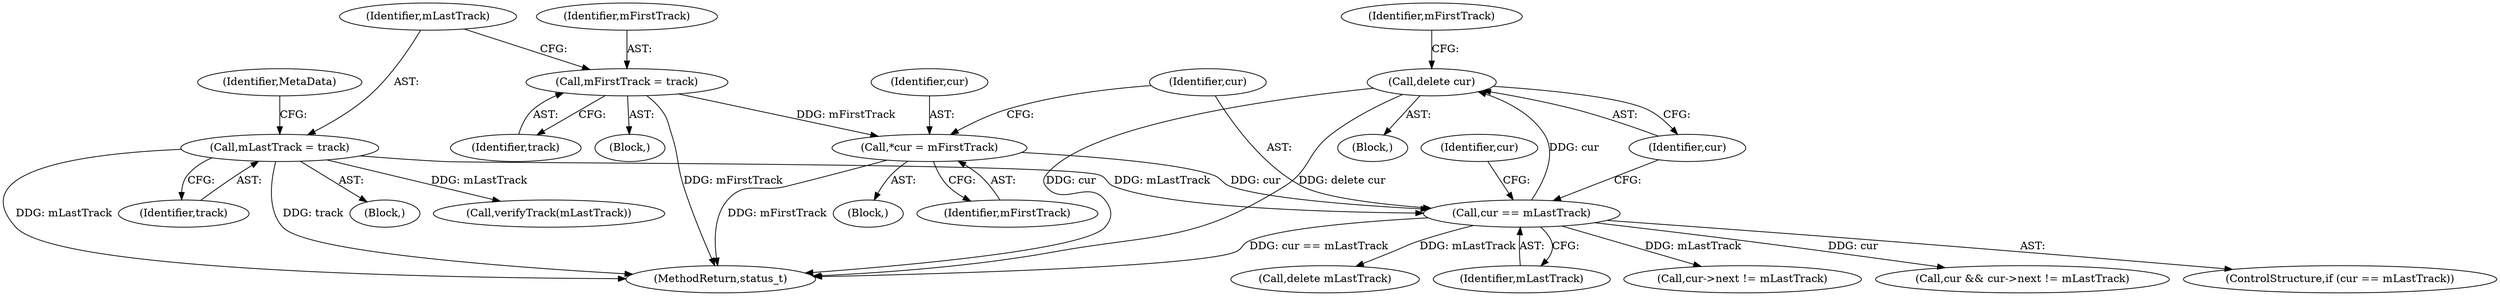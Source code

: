 digraph "0_Android_6fe85f7e15203e48df2cc3e8e1c4bc6ad49dc968@API" {
"1000524" [label="(Call,delete cur)"];
"1000520" [label="(Call,cur == mLastTrack)"];
"1000516" [label="(Call,*cur = mFirstTrack)"];
"1000442" [label="(Call,mFirstTrack = track)"];
"1000445" [label="(Call,mLastTrack = track)"];
"1000447" [label="(Identifier,track)"];
"1000448" [label="(Identifier,MetaData)"];
"1000443" [label="(Identifier,mFirstTrack)"];
"1000524" [label="(Call,delete cur)"];
"1000552" [label="(Call,delete mLastTrack)"];
"1000523" [label="(Block,)"];
"1000516" [label="(Call,*cur = mFirstTrack)"];
"1000441" [label="(Block,)"];
"1000446" [label="(Identifier,mLastTrack)"];
"1000527" [label="(Identifier,mFirstTrack)"];
"1002927" [label="(MethodReturn,status_t)"];
"1000520" [label="(Call,cur == mLastTrack)"];
"1000422" [label="(Block,)"];
"1000562" [label="(Call,verifyTrack(mLastTrack))"];
"1000518" [label="(Identifier,mFirstTrack)"];
"1000522" [label="(Identifier,mLastTrack)"];
"1000521" [label="(Identifier,cur)"];
"1000517" [label="(Identifier,cur)"];
"1000514" [label="(Block,)"];
"1000444" [label="(Identifier,track)"];
"1000536" [label="(Call,cur->next != mLastTrack)"];
"1000535" [label="(Identifier,cur)"];
"1000442" [label="(Call,mFirstTrack = track)"];
"1000534" [label="(Call,cur && cur->next != mLastTrack)"];
"1000525" [label="(Identifier,cur)"];
"1000445" [label="(Call,mLastTrack = track)"];
"1000519" [label="(ControlStructure,if (cur == mLastTrack))"];
"1000524" -> "1000523"  [label="AST: "];
"1000524" -> "1000525"  [label="CFG: "];
"1000525" -> "1000524"  [label="AST: "];
"1000527" -> "1000524"  [label="CFG: "];
"1000524" -> "1002927"  [label="DDG: cur"];
"1000524" -> "1002927"  [label="DDG: delete cur"];
"1000520" -> "1000524"  [label="DDG: cur"];
"1000520" -> "1000519"  [label="AST: "];
"1000520" -> "1000522"  [label="CFG: "];
"1000521" -> "1000520"  [label="AST: "];
"1000522" -> "1000520"  [label="AST: "];
"1000525" -> "1000520"  [label="CFG: "];
"1000535" -> "1000520"  [label="CFG: "];
"1000520" -> "1002927"  [label="DDG: cur == mLastTrack"];
"1000516" -> "1000520"  [label="DDG: cur"];
"1000445" -> "1000520"  [label="DDG: mLastTrack"];
"1000520" -> "1000534"  [label="DDG: cur"];
"1000520" -> "1000536"  [label="DDG: mLastTrack"];
"1000520" -> "1000552"  [label="DDG: mLastTrack"];
"1000516" -> "1000514"  [label="AST: "];
"1000516" -> "1000518"  [label="CFG: "];
"1000517" -> "1000516"  [label="AST: "];
"1000518" -> "1000516"  [label="AST: "];
"1000521" -> "1000516"  [label="CFG: "];
"1000516" -> "1002927"  [label="DDG: mFirstTrack"];
"1000442" -> "1000516"  [label="DDG: mFirstTrack"];
"1000442" -> "1000441"  [label="AST: "];
"1000442" -> "1000444"  [label="CFG: "];
"1000443" -> "1000442"  [label="AST: "];
"1000444" -> "1000442"  [label="AST: "];
"1000446" -> "1000442"  [label="CFG: "];
"1000442" -> "1002927"  [label="DDG: mFirstTrack"];
"1000445" -> "1000422"  [label="AST: "];
"1000445" -> "1000447"  [label="CFG: "];
"1000446" -> "1000445"  [label="AST: "];
"1000447" -> "1000445"  [label="AST: "];
"1000448" -> "1000445"  [label="CFG: "];
"1000445" -> "1002927"  [label="DDG: mLastTrack"];
"1000445" -> "1002927"  [label="DDG: track"];
"1000445" -> "1000562"  [label="DDG: mLastTrack"];
}
